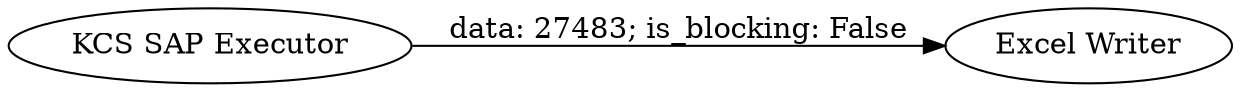 digraph {
	"9134990422973017562_1" [label="KCS SAP Executor"]
	"9134990422973017562_2" [label="Excel Writer"]
	"9134990422973017562_1" -> "9134990422973017562_2" [label="data: 27483; is_blocking: False"]
	rankdir=LR
}
